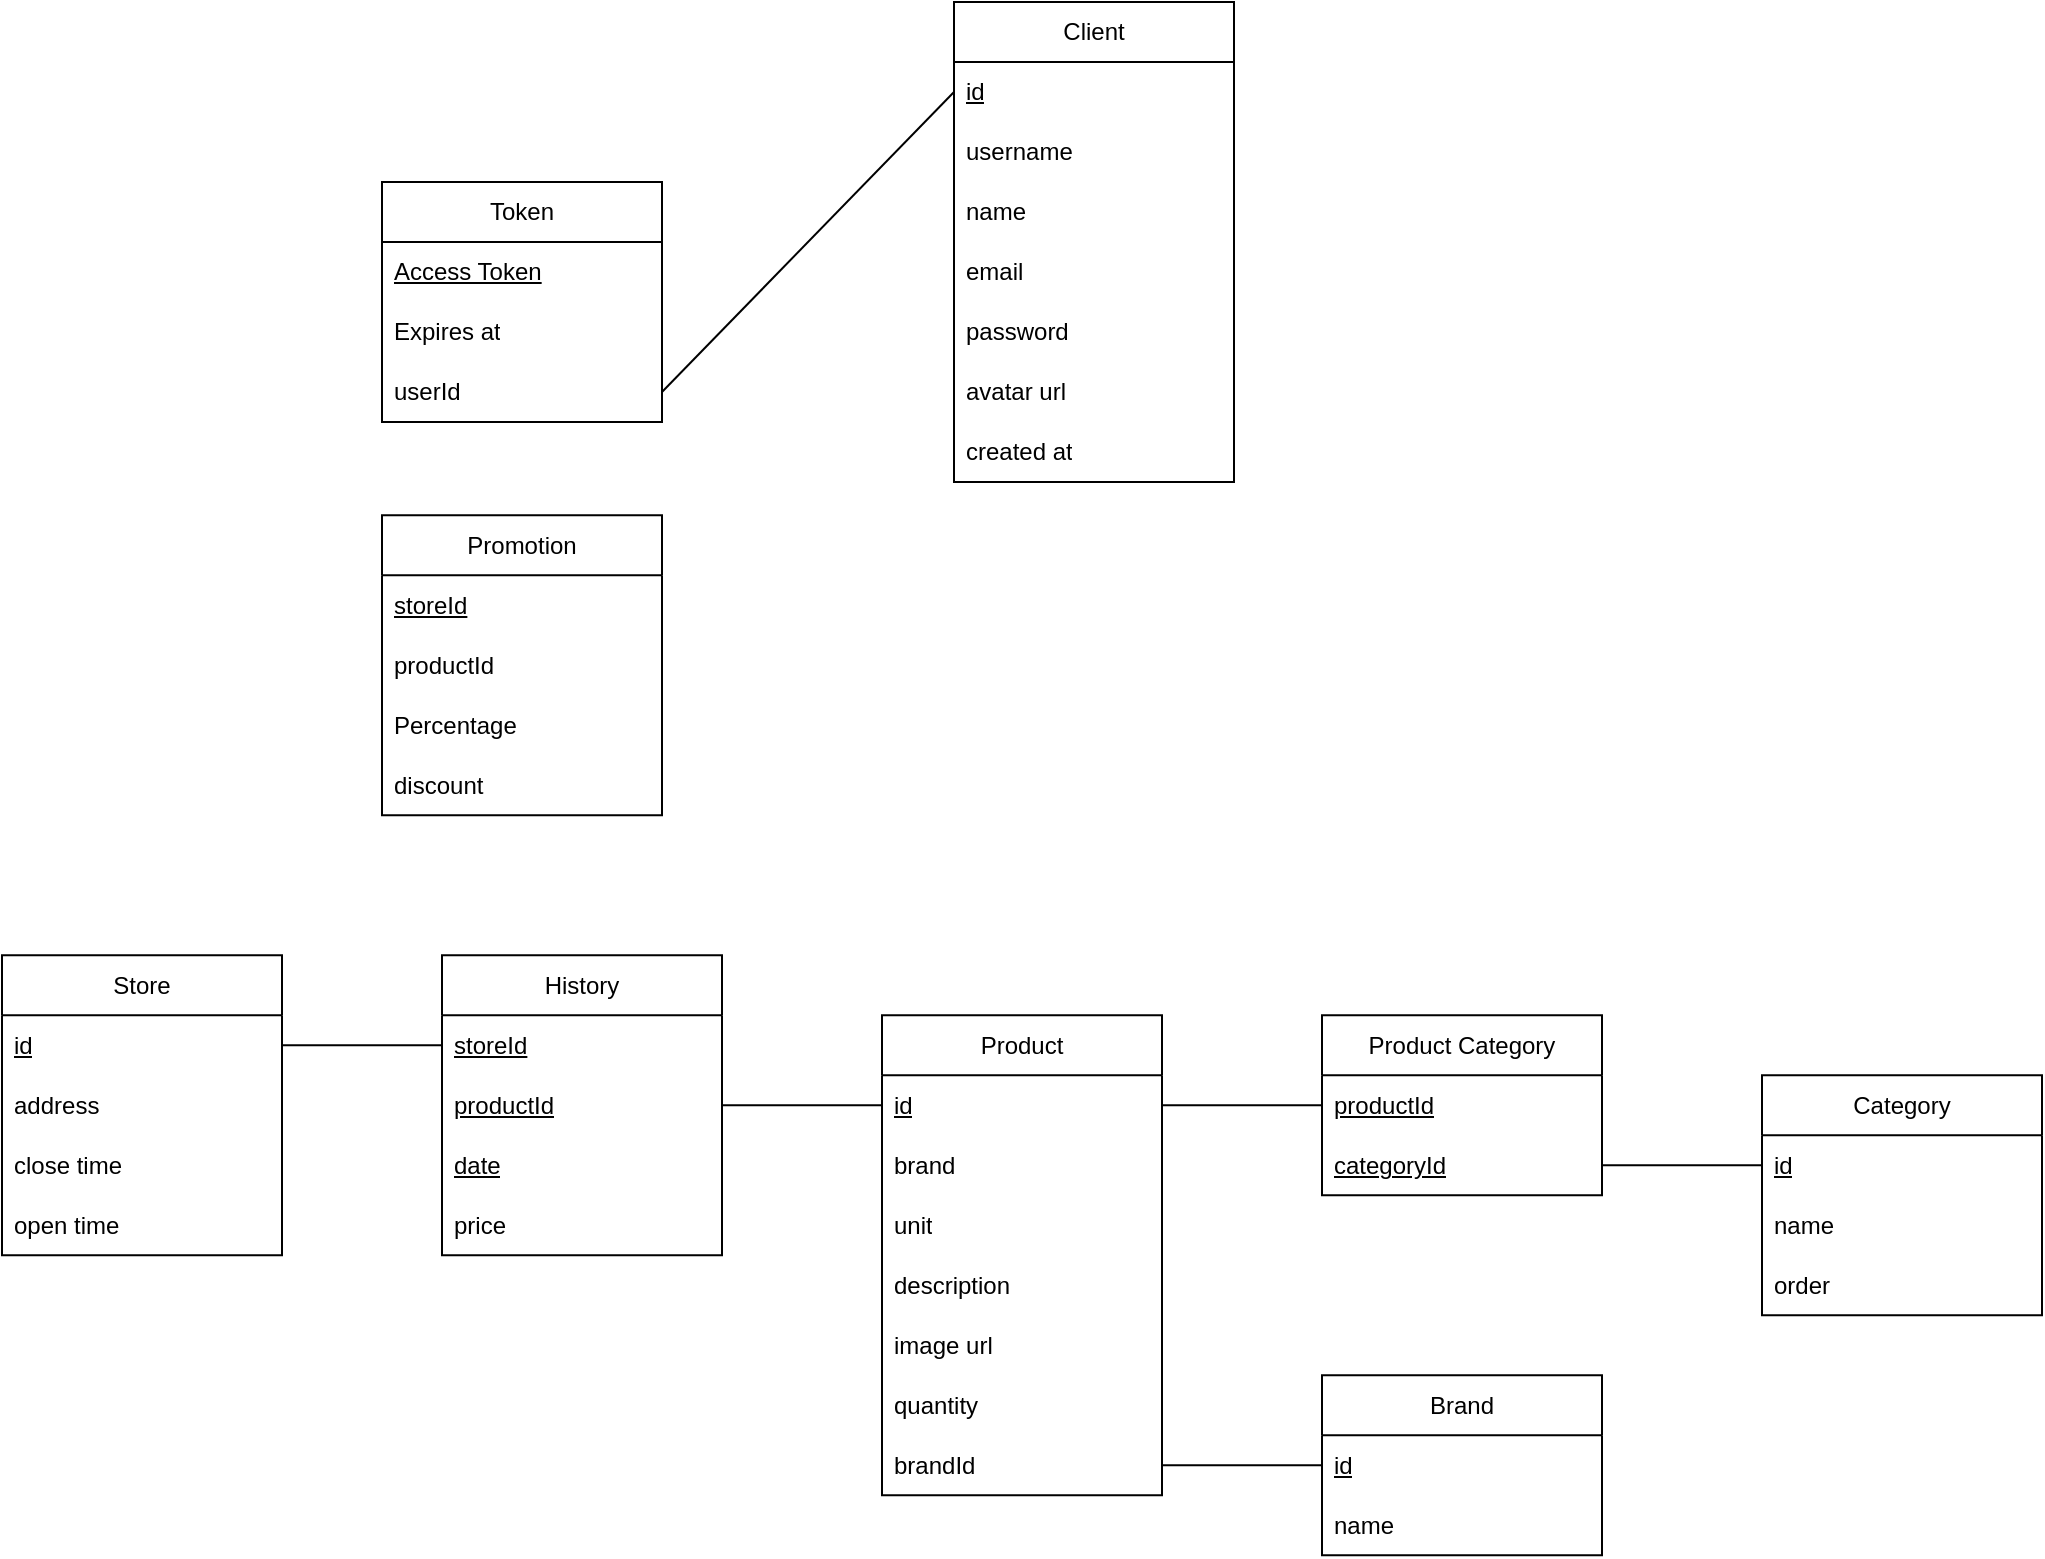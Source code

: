 <mxfile version="24.0.7" type="device">
  <diagram name="Página-1" id="4pg90-_jOJVNyPNQKimS">
    <mxGraphModel dx="1273" dy="1044" grid="1" gridSize="10" guides="1" tooltips="1" connect="1" arrows="1" fold="1" page="1" pageScale="1" pageWidth="827" pageHeight="1169" math="0" shadow="0">
      <root>
        <mxCell id="0" />
        <mxCell id="1" parent="0" />
        <mxCell id="SboItgBk0GKn6dxS2Jfz-1" value="Token" style="swimlane;fontStyle=0;childLayout=stackLayout;horizontal=1;startSize=30;horizontalStack=0;resizeParent=1;resizeParentMax=0;resizeLast=0;collapsible=1;marginBottom=0;whiteSpace=wrap;html=1;" vertex="1" parent="1">
          <mxGeometry x="1280" y="286" width="140" height="120" as="geometry" />
        </mxCell>
        <mxCell id="SboItgBk0GKn6dxS2Jfz-2" value="&lt;u&gt;Access Token&lt;/u&gt;" style="text;strokeColor=none;fillColor=none;align=left;verticalAlign=middle;spacingLeft=4;spacingRight=4;overflow=hidden;points=[[0,0.5],[1,0.5]];portConstraint=eastwest;rotatable=0;whiteSpace=wrap;html=1;" vertex="1" parent="SboItgBk0GKn6dxS2Jfz-1">
          <mxGeometry y="30" width="140" height="30" as="geometry" />
        </mxCell>
        <mxCell id="SboItgBk0GKn6dxS2Jfz-3" value="Expires at" style="text;strokeColor=none;fillColor=none;align=left;verticalAlign=middle;spacingLeft=4;spacingRight=4;overflow=hidden;points=[[0,0.5],[1,0.5]];portConstraint=eastwest;rotatable=0;whiteSpace=wrap;html=1;" vertex="1" parent="SboItgBk0GKn6dxS2Jfz-1">
          <mxGeometry y="60" width="140" height="30" as="geometry" />
        </mxCell>
        <mxCell id="SboItgBk0GKn6dxS2Jfz-4" value="userId" style="text;strokeColor=none;fillColor=none;align=left;verticalAlign=middle;spacingLeft=4;spacingRight=4;overflow=hidden;points=[[0,0.5],[1,0.5]];portConstraint=eastwest;rotatable=0;whiteSpace=wrap;html=1;" vertex="1" parent="SboItgBk0GKn6dxS2Jfz-1">
          <mxGeometry y="90" width="140" height="30" as="geometry" />
        </mxCell>
        <mxCell id="SboItgBk0GKn6dxS2Jfz-5" value="Client" style="swimlane;fontStyle=0;childLayout=stackLayout;horizontal=1;startSize=30;horizontalStack=0;resizeParent=1;resizeParentMax=0;resizeLast=0;collapsible=1;marginBottom=0;whiteSpace=wrap;html=1;" vertex="1" parent="1">
          <mxGeometry x="1566" y="196" width="140" height="240" as="geometry" />
        </mxCell>
        <mxCell id="SboItgBk0GKn6dxS2Jfz-6" value="&lt;u&gt;id&lt;/u&gt;" style="text;strokeColor=none;fillColor=none;align=left;verticalAlign=middle;spacingLeft=4;spacingRight=4;overflow=hidden;points=[[0,0.5],[1,0.5]];portConstraint=eastwest;rotatable=0;whiteSpace=wrap;html=1;" vertex="1" parent="SboItgBk0GKn6dxS2Jfz-5">
          <mxGeometry y="30" width="140" height="30" as="geometry" />
        </mxCell>
        <mxCell id="SboItgBk0GKn6dxS2Jfz-7" value="username" style="text;strokeColor=none;fillColor=none;align=left;verticalAlign=middle;spacingLeft=4;spacingRight=4;overflow=hidden;points=[[0,0.5],[1,0.5]];portConstraint=eastwest;rotatable=0;whiteSpace=wrap;html=1;" vertex="1" parent="SboItgBk0GKn6dxS2Jfz-5">
          <mxGeometry y="60" width="140" height="30" as="geometry" />
        </mxCell>
        <mxCell id="SboItgBk0GKn6dxS2Jfz-8" value="name" style="text;strokeColor=none;fillColor=none;align=left;verticalAlign=middle;spacingLeft=4;spacingRight=4;overflow=hidden;points=[[0,0.5],[1,0.5]];portConstraint=eastwest;rotatable=0;whiteSpace=wrap;html=1;" vertex="1" parent="SboItgBk0GKn6dxS2Jfz-5">
          <mxGeometry y="90" width="140" height="30" as="geometry" />
        </mxCell>
        <mxCell id="SboItgBk0GKn6dxS2Jfz-9" value="email" style="text;strokeColor=none;fillColor=none;align=left;verticalAlign=middle;spacingLeft=4;spacingRight=4;overflow=hidden;points=[[0,0.5],[1,0.5]];portConstraint=eastwest;rotatable=0;whiteSpace=wrap;html=1;" vertex="1" parent="SboItgBk0GKn6dxS2Jfz-5">
          <mxGeometry y="120" width="140" height="30" as="geometry" />
        </mxCell>
        <mxCell id="SboItgBk0GKn6dxS2Jfz-10" value="password" style="text;strokeColor=none;fillColor=none;align=left;verticalAlign=middle;spacingLeft=4;spacingRight=4;overflow=hidden;points=[[0,0.5],[1,0.5]];portConstraint=eastwest;rotatable=0;whiteSpace=wrap;html=1;" vertex="1" parent="SboItgBk0GKn6dxS2Jfz-5">
          <mxGeometry y="150" width="140" height="30" as="geometry" />
        </mxCell>
        <mxCell id="SboItgBk0GKn6dxS2Jfz-11" value="avatar url" style="text;strokeColor=none;fillColor=none;align=left;verticalAlign=middle;spacingLeft=4;spacingRight=4;overflow=hidden;points=[[0,0.5],[1,0.5]];portConstraint=eastwest;rotatable=0;whiteSpace=wrap;html=1;" vertex="1" parent="SboItgBk0GKn6dxS2Jfz-5">
          <mxGeometry y="180" width="140" height="30" as="geometry" />
        </mxCell>
        <mxCell id="SboItgBk0GKn6dxS2Jfz-12" value="created at" style="text;strokeColor=none;fillColor=none;align=left;verticalAlign=middle;spacingLeft=4;spacingRight=4;overflow=hidden;points=[[0,0.5],[1,0.5]];portConstraint=eastwest;rotatable=0;whiteSpace=wrap;html=1;" vertex="1" parent="SboItgBk0GKn6dxS2Jfz-5">
          <mxGeometry y="210" width="140" height="30" as="geometry" />
        </mxCell>
        <mxCell id="SboItgBk0GKn6dxS2Jfz-13" value="" style="endArrow=none;html=1;rounded=0;exitX=1;exitY=0.5;exitDx=0;exitDy=0;entryX=0;entryY=0.5;entryDx=0;entryDy=0;" edge="1" parent="1" source="SboItgBk0GKn6dxS2Jfz-4" target="SboItgBk0GKn6dxS2Jfz-6">
          <mxGeometry width="50" height="50" relative="1" as="geometry">
            <mxPoint x="1456" y="396" as="sourcePoint" />
            <mxPoint x="1506" y="346" as="targetPoint" />
          </mxGeometry>
        </mxCell>
        <mxCell id="SboItgBk0GKn6dxS2Jfz-14" value="Product" style="swimlane;fontStyle=0;childLayout=stackLayout;horizontal=1;startSize=30;horizontalStack=0;resizeParent=1;resizeParentMax=0;resizeLast=0;collapsible=1;marginBottom=0;whiteSpace=wrap;html=1;" vertex="1" parent="1">
          <mxGeometry x="1530" y="702.63" width="140" height="240" as="geometry" />
        </mxCell>
        <mxCell id="SboItgBk0GKn6dxS2Jfz-15" value="&lt;u&gt;id&lt;/u&gt;" style="text;strokeColor=none;fillColor=none;align=left;verticalAlign=middle;spacingLeft=4;spacingRight=4;overflow=hidden;points=[[0,0.5],[1,0.5]];portConstraint=eastwest;rotatable=0;whiteSpace=wrap;html=1;" vertex="1" parent="SboItgBk0GKn6dxS2Jfz-14">
          <mxGeometry y="30" width="140" height="30" as="geometry" />
        </mxCell>
        <mxCell id="SboItgBk0GKn6dxS2Jfz-16" value="brand" style="text;strokeColor=none;fillColor=none;align=left;verticalAlign=middle;spacingLeft=4;spacingRight=4;overflow=hidden;points=[[0,0.5],[1,0.5]];portConstraint=eastwest;rotatable=0;whiteSpace=wrap;html=1;" vertex="1" parent="SboItgBk0GKn6dxS2Jfz-14">
          <mxGeometry y="60" width="140" height="30" as="geometry" />
        </mxCell>
        <mxCell id="SboItgBk0GKn6dxS2Jfz-17" value="unit" style="text;strokeColor=none;fillColor=none;align=left;verticalAlign=middle;spacingLeft=4;spacingRight=4;overflow=hidden;points=[[0,0.5],[1,0.5]];portConstraint=eastwest;rotatable=0;whiteSpace=wrap;html=1;" vertex="1" parent="SboItgBk0GKn6dxS2Jfz-14">
          <mxGeometry y="90" width="140" height="30" as="geometry" />
        </mxCell>
        <mxCell id="SboItgBk0GKn6dxS2Jfz-18" value="description" style="text;strokeColor=none;fillColor=none;align=left;verticalAlign=middle;spacingLeft=4;spacingRight=4;overflow=hidden;points=[[0,0.5],[1,0.5]];portConstraint=eastwest;rotatable=0;whiteSpace=wrap;html=1;" vertex="1" parent="SboItgBk0GKn6dxS2Jfz-14">
          <mxGeometry y="120" width="140" height="30" as="geometry" />
        </mxCell>
        <mxCell id="SboItgBk0GKn6dxS2Jfz-19" value="image url" style="text;strokeColor=none;fillColor=none;align=left;verticalAlign=middle;spacingLeft=4;spacingRight=4;overflow=hidden;points=[[0,0.5],[1,0.5]];portConstraint=eastwest;rotatable=0;whiteSpace=wrap;html=1;" vertex="1" parent="SboItgBk0GKn6dxS2Jfz-14">
          <mxGeometry y="150" width="140" height="30" as="geometry" />
        </mxCell>
        <mxCell id="SboItgBk0GKn6dxS2Jfz-20" value="quantity" style="text;strokeColor=none;fillColor=none;align=left;verticalAlign=middle;spacingLeft=4;spacingRight=4;overflow=hidden;points=[[0,0.5],[1,0.5]];portConstraint=eastwest;rotatable=0;whiteSpace=wrap;html=1;" vertex="1" parent="SboItgBk0GKn6dxS2Jfz-14">
          <mxGeometry y="180" width="140" height="30" as="geometry" />
        </mxCell>
        <mxCell id="SboItgBk0GKn6dxS2Jfz-21" value="brandId" style="text;strokeColor=none;fillColor=none;align=left;verticalAlign=middle;spacingLeft=4;spacingRight=4;overflow=hidden;points=[[0,0.5],[1,0.5]];portConstraint=eastwest;rotatable=0;whiteSpace=wrap;html=1;" vertex="1" parent="SboItgBk0GKn6dxS2Jfz-14">
          <mxGeometry y="210" width="140" height="30" as="geometry" />
        </mxCell>
        <mxCell id="SboItgBk0GKn6dxS2Jfz-22" value="History" style="swimlane;fontStyle=0;childLayout=stackLayout;horizontal=1;startSize=30;horizontalStack=0;resizeParent=1;resizeParentMax=0;resizeLast=0;collapsible=1;marginBottom=0;whiteSpace=wrap;html=1;" vertex="1" parent="1">
          <mxGeometry x="1310" y="672.63" width="140" height="150" as="geometry" />
        </mxCell>
        <mxCell id="SboItgBk0GKn6dxS2Jfz-23" value="storeId" style="text;strokeColor=none;fillColor=none;align=left;verticalAlign=middle;spacingLeft=4;spacingRight=4;overflow=hidden;points=[[0,0.5],[1,0.5]];portConstraint=eastwest;rotatable=0;whiteSpace=wrap;html=1;fontStyle=4" vertex="1" parent="SboItgBk0GKn6dxS2Jfz-22">
          <mxGeometry y="30" width="140" height="30" as="geometry" />
        </mxCell>
        <mxCell id="SboItgBk0GKn6dxS2Jfz-24" value="productId" style="text;strokeColor=none;fillColor=none;align=left;verticalAlign=middle;spacingLeft=4;spacingRight=4;overflow=hidden;points=[[0,0.5],[1,0.5]];portConstraint=eastwest;rotatable=0;whiteSpace=wrap;html=1;fontStyle=4" vertex="1" parent="SboItgBk0GKn6dxS2Jfz-22">
          <mxGeometry y="60" width="140" height="30" as="geometry" />
        </mxCell>
        <mxCell id="SboItgBk0GKn6dxS2Jfz-25" value="date" style="text;strokeColor=none;fillColor=none;align=left;verticalAlign=middle;spacingLeft=4;spacingRight=4;overflow=hidden;points=[[0,0.5],[1,0.5]];portConstraint=eastwest;rotatable=0;whiteSpace=wrap;html=1;fontStyle=4" vertex="1" parent="SboItgBk0GKn6dxS2Jfz-22">
          <mxGeometry y="90" width="140" height="30" as="geometry" />
        </mxCell>
        <mxCell id="SboItgBk0GKn6dxS2Jfz-26" value="price" style="text;strokeColor=none;fillColor=none;align=left;verticalAlign=middle;spacingLeft=4;spacingRight=4;overflow=hidden;points=[[0,0.5],[1,0.5]];portConstraint=eastwest;rotatable=0;whiteSpace=wrap;html=1;" vertex="1" parent="SboItgBk0GKn6dxS2Jfz-22">
          <mxGeometry y="120" width="140" height="30" as="geometry" />
        </mxCell>
        <mxCell id="SboItgBk0GKn6dxS2Jfz-27" value="" style="endArrow=none;html=1;rounded=0;exitX=1;exitY=0.5;exitDx=0;exitDy=0;entryX=0;entryY=0.5;entryDx=0;entryDy=0;" edge="1" parent="1" source="SboItgBk0GKn6dxS2Jfz-24" target="SboItgBk0GKn6dxS2Jfz-15">
          <mxGeometry width="50" height="50" relative="1" as="geometry">
            <mxPoint x="1340" y="602.63" as="sourcePoint" />
            <mxPoint x="1390" y="552.63" as="targetPoint" />
          </mxGeometry>
        </mxCell>
        <mxCell id="SboItgBk0GKn6dxS2Jfz-28" value="Store" style="swimlane;fontStyle=0;childLayout=stackLayout;horizontal=1;startSize=30;horizontalStack=0;resizeParent=1;resizeParentMax=0;resizeLast=0;collapsible=1;marginBottom=0;whiteSpace=wrap;html=1;" vertex="1" parent="1">
          <mxGeometry x="1090" y="672.63" width="140" height="150" as="geometry" />
        </mxCell>
        <mxCell id="SboItgBk0GKn6dxS2Jfz-29" value="&lt;u&gt;id&lt;/u&gt;" style="text;strokeColor=none;fillColor=none;align=left;verticalAlign=middle;spacingLeft=4;spacingRight=4;overflow=hidden;points=[[0,0.5],[1,0.5]];portConstraint=eastwest;rotatable=0;whiteSpace=wrap;html=1;" vertex="1" parent="SboItgBk0GKn6dxS2Jfz-28">
          <mxGeometry y="30" width="140" height="30" as="geometry" />
        </mxCell>
        <mxCell id="SboItgBk0GKn6dxS2Jfz-30" value="address" style="text;strokeColor=none;fillColor=none;align=left;verticalAlign=middle;spacingLeft=4;spacingRight=4;overflow=hidden;points=[[0,0.5],[1,0.5]];portConstraint=eastwest;rotatable=0;whiteSpace=wrap;html=1;" vertex="1" parent="SboItgBk0GKn6dxS2Jfz-28">
          <mxGeometry y="60" width="140" height="30" as="geometry" />
        </mxCell>
        <mxCell id="SboItgBk0GKn6dxS2Jfz-31" value="close time" style="text;strokeColor=none;fillColor=none;align=left;verticalAlign=middle;spacingLeft=4;spacingRight=4;overflow=hidden;points=[[0,0.5],[1,0.5]];portConstraint=eastwest;rotatable=0;whiteSpace=wrap;html=1;" vertex="1" parent="SboItgBk0GKn6dxS2Jfz-28">
          <mxGeometry y="90" width="140" height="30" as="geometry" />
        </mxCell>
        <mxCell id="SboItgBk0GKn6dxS2Jfz-32" value="open time" style="text;strokeColor=none;fillColor=none;align=left;verticalAlign=middle;spacingLeft=4;spacingRight=4;overflow=hidden;points=[[0,0.5],[1,0.5]];portConstraint=eastwest;rotatable=0;whiteSpace=wrap;html=1;" vertex="1" parent="SboItgBk0GKn6dxS2Jfz-28">
          <mxGeometry y="120" width="140" height="30" as="geometry" />
        </mxCell>
        <mxCell id="SboItgBk0GKn6dxS2Jfz-33" value="" style="endArrow=none;html=1;rounded=0;exitX=1;exitY=0.5;exitDx=0;exitDy=0;entryX=0;entryY=0.5;entryDx=0;entryDy=0;" edge="1" parent="1" source="SboItgBk0GKn6dxS2Jfz-29" target="SboItgBk0GKn6dxS2Jfz-23">
          <mxGeometry width="50" height="50" relative="1" as="geometry">
            <mxPoint x="1010" y="662.63" as="sourcePoint" />
            <mxPoint x="1060" y="612.63" as="targetPoint" />
          </mxGeometry>
        </mxCell>
        <mxCell id="SboItgBk0GKn6dxS2Jfz-34" value="Promotion" style="swimlane;fontStyle=0;childLayout=stackLayout;horizontal=1;startSize=30;horizontalStack=0;resizeParent=1;resizeParentMax=0;resizeLast=0;collapsible=1;marginBottom=0;whiteSpace=wrap;html=1;" vertex="1" parent="1">
          <mxGeometry x="1280" y="452.63" width="140" height="150" as="geometry" />
        </mxCell>
        <mxCell id="SboItgBk0GKn6dxS2Jfz-35" value="storeId" style="text;strokeColor=none;fillColor=none;align=left;verticalAlign=middle;spacingLeft=4;spacingRight=4;overflow=hidden;points=[[0,0.5],[1,0.5]];portConstraint=eastwest;rotatable=0;whiteSpace=wrap;html=1;fontStyle=4" vertex="1" parent="SboItgBk0GKn6dxS2Jfz-34">
          <mxGeometry y="30" width="140" height="30" as="geometry" />
        </mxCell>
        <mxCell id="SboItgBk0GKn6dxS2Jfz-36" value="productId" style="text;strokeColor=none;fillColor=none;align=left;verticalAlign=middle;spacingLeft=4;spacingRight=4;overflow=hidden;points=[[0,0.5],[1,0.5]];portConstraint=eastwest;rotatable=0;whiteSpace=wrap;html=1;" vertex="1" parent="SboItgBk0GKn6dxS2Jfz-34">
          <mxGeometry y="60" width="140" height="30" as="geometry" />
        </mxCell>
        <mxCell id="SboItgBk0GKn6dxS2Jfz-37" value="Percentage" style="text;strokeColor=none;fillColor=none;align=left;verticalAlign=middle;spacingLeft=4;spacingRight=4;overflow=hidden;points=[[0,0.5],[1,0.5]];portConstraint=eastwest;rotatable=0;whiteSpace=wrap;html=1;" vertex="1" parent="SboItgBk0GKn6dxS2Jfz-34">
          <mxGeometry y="90" width="140" height="30" as="geometry" />
        </mxCell>
        <mxCell id="SboItgBk0GKn6dxS2Jfz-38" value="discount" style="text;strokeColor=none;fillColor=none;align=left;verticalAlign=middle;spacingLeft=4;spacingRight=4;overflow=hidden;points=[[0,0.5],[1,0.5]];portConstraint=eastwest;rotatable=0;whiteSpace=wrap;html=1;" vertex="1" parent="SboItgBk0GKn6dxS2Jfz-34">
          <mxGeometry y="120" width="140" height="30" as="geometry" />
        </mxCell>
        <mxCell id="SboItgBk0GKn6dxS2Jfz-39" value="Brand" style="swimlane;fontStyle=0;childLayout=stackLayout;horizontal=1;startSize=30;horizontalStack=0;resizeParent=1;resizeParentMax=0;resizeLast=0;collapsible=1;marginBottom=0;whiteSpace=wrap;html=1;" vertex="1" parent="1">
          <mxGeometry x="1750" y="882.63" width="140" height="90" as="geometry" />
        </mxCell>
        <mxCell id="SboItgBk0GKn6dxS2Jfz-40" value="&lt;u&gt;id&lt;/u&gt;" style="text;strokeColor=none;fillColor=none;align=left;verticalAlign=middle;spacingLeft=4;spacingRight=4;overflow=hidden;points=[[0,0.5],[1,0.5]];portConstraint=eastwest;rotatable=0;whiteSpace=wrap;html=1;" vertex="1" parent="SboItgBk0GKn6dxS2Jfz-39">
          <mxGeometry y="30" width="140" height="30" as="geometry" />
        </mxCell>
        <mxCell id="SboItgBk0GKn6dxS2Jfz-41" value="name" style="text;strokeColor=none;fillColor=none;align=left;verticalAlign=middle;spacingLeft=4;spacingRight=4;overflow=hidden;points=[[0,0.5],[1,0.5]];portConstraint=eastwest;rotatable=0;whiteSpace=wrap;html=1;" vertex="1" parent="SboItgBk0GKn6dxS2Jfz-39">
          <mxGeometry y="60" width="140" height="30" as="geometry" />
        </mxCell>
        <mxCell id="SboItgBk0GKn6dxS2Jfz-42" value="" style="endArrow=none;html=1;rounded=0;exitX=1;exitY=0.5;exitDx=0;exitDy=0;entryX=0;entryY=0.5;entryDx=0;entryDy=0;" edge="1" parent="1" source="SboItgBk0GKn6dxS2Jfz-21" target="SboItgBk0GKn6dxS2Jfz-40">
          <mxGeometry width="50" height="50" relative="1" as="geometry">
            <mxPoint x="1470" y="822.63" as="sourcePoint" />
            <mxPoint x="1520" y="772.63" as="targetPoint" />
          </mxGeometry>
        </mxCell>
        <mxCell id="SboItgBk0GKn6dxS2Jfz-43" value="Category" style="swimlane;fontStyle=0;childLayout=stackLayout;horizontal=1;startSize=30;horizontalStack=0;resizeParent=1;resizeParentMax=0;resizeLast=0;collapsible=1;marginBottom=0;whiteSpace=wrap;html=1;" vertex="1" parent="1">
          <mxGeometry x="1970" y="732.63" width="140" height="120" as="geometry" />
        </mxCell>
        <mxCell id="SboItgBk0GKn6dxS2Jfz-44" value="id" style="text;strokeColor=none;fillColor=none;align=left;verticalAlign=middle;spacingLeft=4;spacingRight=4;overflow=hidden;points=[[0,0.5],[1,0.5]];portConstraint=eastwest;rotatable=0;whiteSpace=wrap;html=1;fontStyle=4" vertex="1" parent="SboItgBk0GKn6dxS2Jfz-43">
          <mxGeometry y="30" width="140" height="30" as="geometry" />
        </mxCell>
        <mxCell id="SboItgBk0GKn6dxS2Jfz-45" value="name" style="text;strokeColor=none;fillColor=none;align=left;verticalAlign=middle;spacingLeft=4;spacingRight=4;overflow=hidden;points=[[0,0.5],[1,0.5]];portConstraint=eastwest;rotatable=0;whiteSpace=wrap;html=1;" vertex="1" parent="SboItgBk0GKn6dxS2Jfz-43">
          <mxGeometry y="60" width="140" height="30" as="geometry" />
        </mxCell>
        <mxCell id="SboItgBk0GKn6dxS2Jfz-46" value="order" style="text;strokeColor=none;fillColor=none;align=left;verticalAlign=middle;spacingLeft=4;spacingRight=4;overflow=hidden;points=[[0,0.5],[1,0.5]];portConstraint=eastwest;rotatable=0;whiteSpace=wrap;html=1;" vertex="1" parent="SboItgBk0GKn6dxS2Jfz-43">
          <mxGeometry y="90" width="140" height="30" as="geometry" />
        </mxCell>
        <mxCell id="SboItgBk0GKn6dxS2Jfz-47" value="Product Category" style="swimlane;fontStyle=0;childLayout=stackLayout;horizontal=1;startSize=30;horizontalStack=0;resizeParent=1;resizeParentMax=0;resizeLast=0;collapsible=1;marginBottom=0;whiteSpace=wrap;html=1;" vertex="1" parent="1">
          <mxGeometry x="1750" y="702.63" width="140" height="90" as="geometry" />
        </mxCell>
        <mxCell id="SboItgBk0GKn6dxS2Jfz-48" value="productId" style="text;strokeColor=none;fillColor=none;align=left;verticalAlign=middle;spacingLeft=4;spacingRight=4;overflow=hidden;points=[[0,0.5],[1,0.5]];portConstraint=eastwest;rotatable=0;whiteSpace=wrap;html=1;fontStyle=4" vertex="1" parent="SboItgBk0GKn6dxS2Jfz-47">
          <mxGeometry y="30" width="140" height="30" as="geometry" />
        </mxCell>
        <mxCell id="SboItgBk0GKn6dxS2Jfz-49" value="categoryId" style="text;strokeColor=none;fillColor=none;align=left;verticalAlign=middle;spacingLeft=4;spacingRight=4;overflow=hidden;points=[[0,0.5],[1,0.5]];portConstraint=eastwest;rotatable=0;whiteSpace=wrap;html=1;fontStyle=4" vertex="1" parent="SboItgBk0GKn6dxS2Jfz-47">
          <mxGeometry y="60" width="140" height="30" as="geometry" />
        </mxCell>
        <mxCell id="SboItgBk0GKn6dxS2Jfz-50" value="" style="endArrow=none;html=1;rounded=0;exitX=1;exitY=0.5;exitDx=0;exitDy=0;entryX=0;entryY=0.5;entryDx=0;entryDy=0;" edge="1" parent="1" source="SboItgBk0GKn6dxS2Jfz-15" target="SboItgBk0GKn6dxS2Jfz-48">
          <mxGeometry width="50" height="50" relative="1" as="geometry">
            <mxPoint x="1680" y="937.63" as="sourcePoint" />
            <mxPoint x="1760" y="937.63" as="targetPoint" />
          </mxGeometry>
        </mxCell>
        <mxCell id="SboItgBk0GKn6dxS2Jfz-51" value="" style="endArrow=none;html=1;rounded=0;exitX=1;exitY=0.5;exitDx=0;exitDy=0;entryX=0;entryY=0.5;entryDx=0;entryDy=0;" edge="1" parent="1" source="SboItgBk0GKn6dxS2Jfz-49" target="SboItgBk0GKn6dxS2Jfz-44">
          <mxGeometry width="50" height="50" relative="1" as="geometry">
            <mxPoint x="1680" y="757.63" as="sourcePoint" />
            <mxPoint x="1760" y="757.63" as="targetPoint" />
          </mxGeometry>
        </mxCell>
      </root>
    </mxGraphModel>
  </diagram>
</mxfile>
